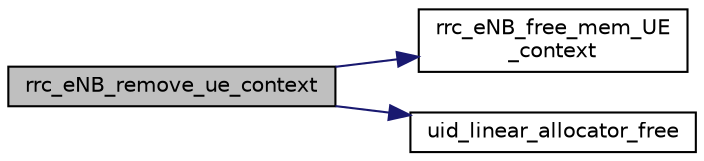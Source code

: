 digraph "rrc_eNB_remove_ue_context"
{
 // LATEX_PDF_SIZE
  edge [fontname="Helvetica",fontsize="10",labelfontname="Helvetica",labelfontsize="10"];
  node [fontname="Helvetica",fontsize="10",shape=record];
  rankdir="LR";
  Node1 [label="rrc_eNB_remove_ue_context",height=0.2,width=0.4,color="black", fillcolor="grey75", style="filled", fontcolor="black",tooltip=" "];
  Node1 -> Node2 [color="midnightblue",fontsize="10",style="solid",fontname="Helvetica"];
  Node2 [label="rrc_eNB_free_mem_UE\l_context",height=0.2,width=0.4,color="black", fillcolor="white", style="filled",URL="$group____rrc.html#ga125920826627a1bc8270175727cb5349",tooltip=" "];
  Node1 -> Node3 [color="midnightblue",fontsize="10",style="solid",fontname="Helvetica"];
  Node3 [label="uid_linear_allocator_free",height=0.2,width=0.4,color="black", fillcolor="white", style="filled",URL="$rrc__eNB__UE__context_8c.html#a5801a86e75357242d060e039f0df7db4",tooltip=" "];
}
